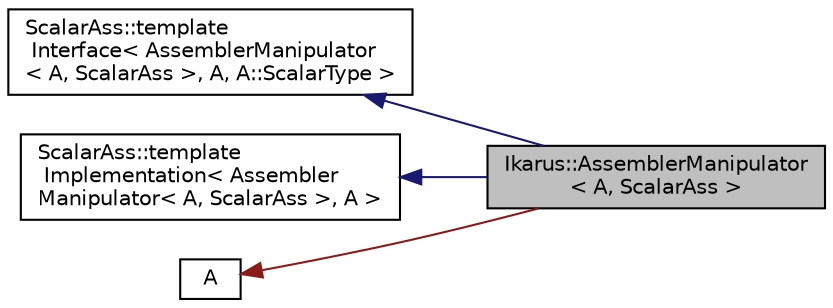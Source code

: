 digraph "Ikarus::AssemblerManipulator&lt; A, ScalarAss &gt;"
{
 // LATEX_PDF_SIZE
  edge [fontname="Helvetica",fontsize="10",labelfontname="Helvetica",labelfontsize="10"];
  node [fontname="Helvetica",fontsize="10",shape=record];
  rankdir="LR";
  Node1 [label="Ikarus::AssemblerManipulator\l\< A, ScalarAss \>",height=0.2,width=0.4,color="black", fillcolor="grey75", style="filled", fontcolor="black",tooltip=" "];
  Node2 -> Node1 [dir="back",color="midnightblue",fontsize="10",style="solid",fontname="Helvetica"];
  Node2 [label="ScalarAss::template\l Interface\< AssemblerManipulator\l\< A, ScalarAss \>, A, A::ScalarType \>",height=0.2,width=0.4,color="black", fillcolor="white", style="filled",tooltip=" "];
  Node3 -> Node1 [dir="back",color="midnightblue",fontsize="10",style="solid",fontname="Helvetica"];
  Node3 [label="ScalarAss::template\l Implementation\< Assembler\lManipulator\< A, ScalarAss \>, A \>",height=0.2,width=0.4,color="black", fillcolor="white", style="filled",tooltip=" "];
  Node4 -> Node1 [dir="back",color="firebrick4",fontsize="10",style="solid",fontname="Helvetica"];
  Node4 [label="A",height=0.2,width=0.4,color="black", fillcolor="white", style="filled",tooltip=" "];
}

